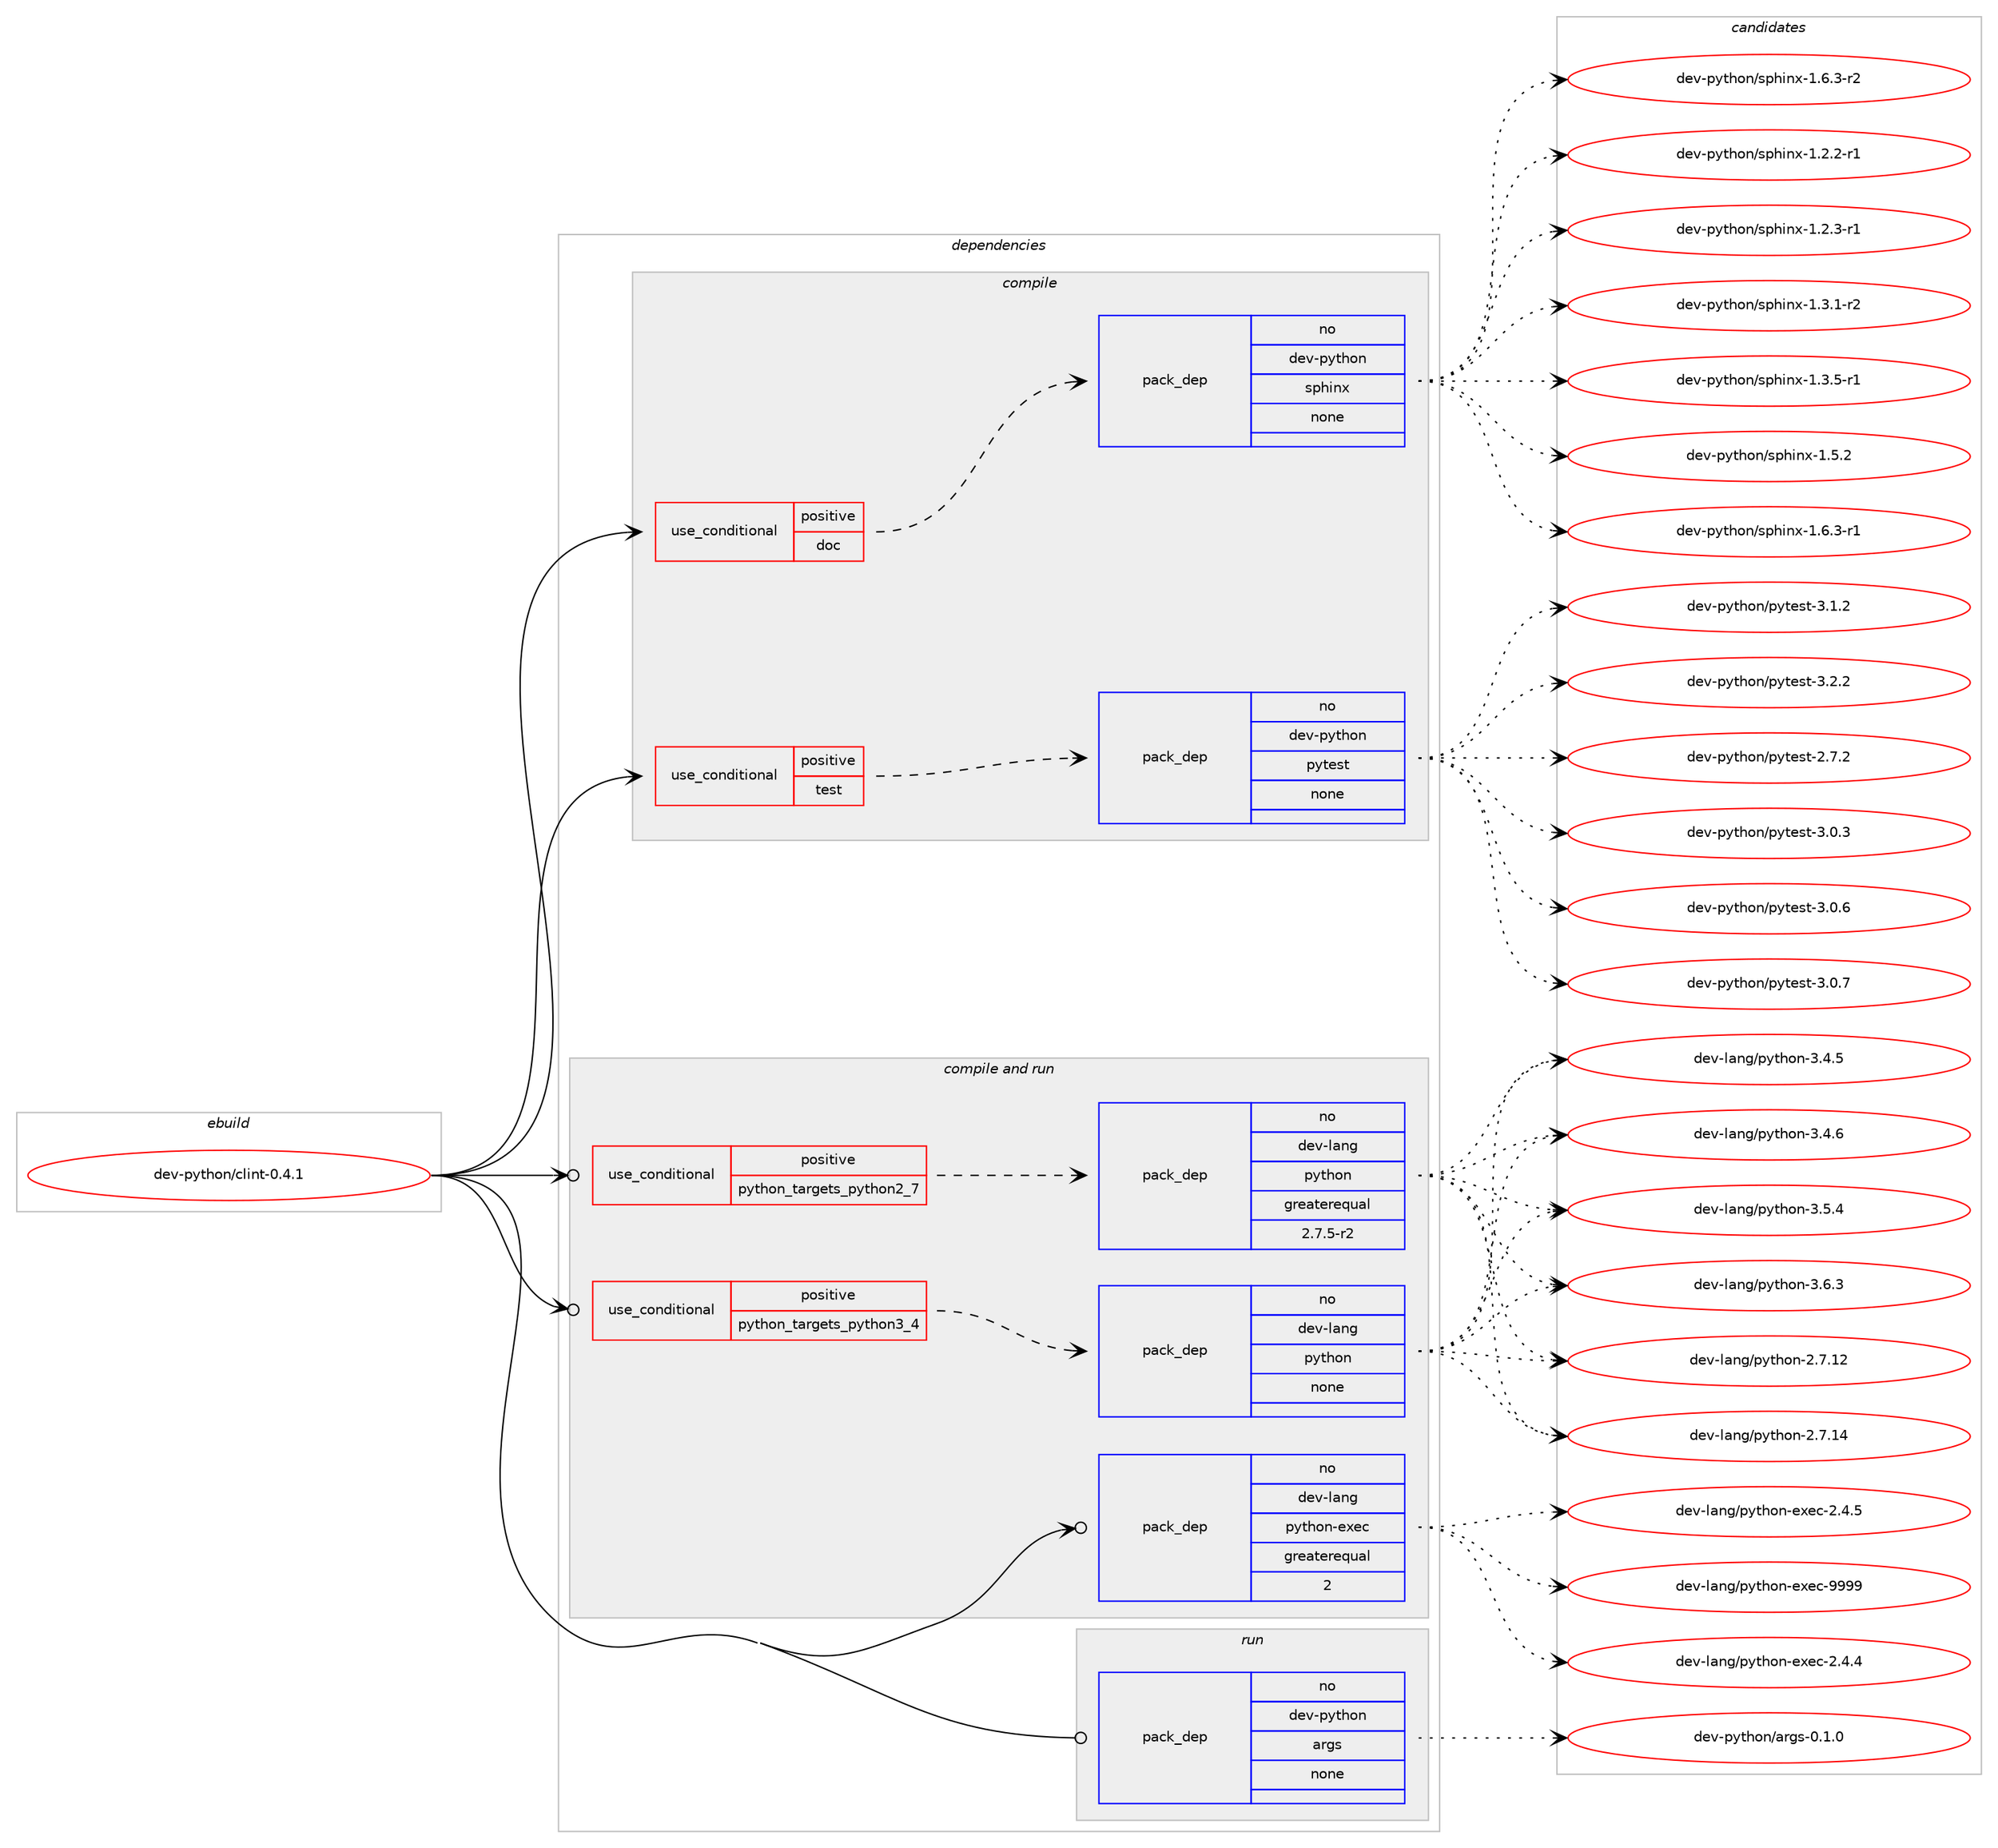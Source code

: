 digraph prolog {

# *************
# Graph options
# *************

newrank=true;
concentrate=true;
compound=true;
graph [rankdir=LR,fontname=Helvetica,fontsize=10,ranksep=1.5];#, ranksep=2.5, nodesep=0.2];
edge  [arrowhead=vee];
node  [fontname=Helvetica,fontsize=10];

# **********
# The ebuild
# **********

subgraph cluster_leftcol {
color=gray;
rank=same;
label=<<i>ebuild</i>>;
id [label="dev-python/clint-0.4.1", color=red, width=4, href="../dev-python/clint-0.4.1.svg"];
}

# ****************
# The dependencies
# ****************

subgraph cluster_midcol {
color=gray;
label=<<i>dependencies</i>>;
subgraph cluster_compile {
fillcolor="#eeeeee";
style=filled;
label=<<i>compile</i>>;
subgraph cond30773 {
dependency151033 [label=<<TABLE BORDER="0" CELLBORDER="1" CELLSPACING="0" CELLPADDING="4"><TR><TD ROWSPAN="3" CELLPADDING="10">use_conditional</TD></TR><TR><TD>positive</TD></TR><TR><TD>doc</TD></TR></TABLE>>, shape=none, color=red];
subgraph pack116434 {
dependency151034 [label=<<TABLE BORDER="0" CELLBORDER="1" CELLSPACING="0" CELLPADDING="4" WIDTH="220"><TR><TD ROWSPAN="6" CELLPADDING="30">pack_dep</TD></TR><TR><TD WIDTH="110">no</TD></TR><TR><TD>dev-python</TD></TR><TR><TD>sphinx</TD></TR><TR><TD>none</TD></TR><TR><TD></TD></TR></TABLE>>, shape=none, color=blue];
}
dependency151033:e -> dependency151034:w [weight=20,style="dashed",arrowhead="vee"];
}
id:e -> dependency151033:w [weight=20,style="solid",arrowhead="vee"];
subgraph cond30774 {
dependency151035 [label=<<TABLE BORDER="0" CELLBORDER="1" CELLSPACING="0" CELLPADDING="4"><TR><TD ROWSPAN="3" CELLPADDING="10">use_conditional</TD></TR><TR><TD>positive</TD></TR><TR><TD>test</TD></TR></TABLE>>, shape=none, color=red];
subgraph pack116435 {
dependency151036 [label=<<TABLE BORDER="0" CELLBORDER="1" CELLSPACING="0" CELLPADDING="4" WIDTH="220"><TR><TD ROWSPAN="6" CELLPADDING="30">pack_dep</TD></TR><TR><TD WIDTH="110">no</TD></TR><TR><TD>dev-python</TD></TR><TR><TD>pytest</TD></TR><TR><TD>none</TD></TR><TR><TD></TD></TR></TABLE>>, shape=none, color=blue];
}
dependency151035:e -> dependency151036:w [weight=20,style="dashed",arrowhead="vee"];
}
id:e -> dependency151035:w [weight=20,style="solid",arrowhead="vee"];
}
subgraph cluster_compileandrun {
fillcolor="#eeeeee";
style=filled;
label=<<i>compile and run</i>>;
subgraph cond30775 {
dependency151037 [label=<<TABLE BORDER="0" CELLBORDER="1" CELLSPACING="0" CELLPADDING="4"><TR><TD ROWSPAN="3" CELLPADDING="10">use_conditional</TD></TR><TR><TD>positive</TD></TR><TR><TD>python_targets_python2_7</TD></TR></TABLE>>, shape=none, color=red];
subgraph pack116436 {
dependency151038 [label=<<TABLE BORDER="0" CELLBORDER="1" CELLSPACING="0" CELLPADDING="4" WIDTH="220"><TR><TD ROWSPAN="6" CELLPADDING="30">pack_dep</TD></TR><TR><TD WIDTH="110">no</TD></TR><TR><TD>dev-lang</TD></TR><TR><TD>python</TD></TR><TR><TD>greaterequal</TD></TR><TR><TD>2.7.5-r2</TD></TR></TABLE>>, shape=none, color=blue];
}
dependency151037:e -> dependency151038:w [weight=20,style="dashed",arrowhead="vee"];
}
id:e -> dependency151037:w [weight=20,style="solid",arrowhead="odotvee"];
subgraph cond30776 {
dependency151039 [label=<<TABLE BORDER="0" CELLBORDER="1" CELLSPACING="0" CELLPADDING="4"><TR><TD ROWSPAN="3" CELLPADDING="10">use_conditional</TD></TR><TR><TD>positive</TD></TR><TR><TD>python_targets_python3_4</TD></TR></TABLE>>, shape=none, color=red];
subgraph pack116437 {
dependency151040 [label=<<TABLE BORDER="0" CELLBORDER="1" CELLSPACING="0" CELLPADDING="4" WIDTH="220"><TR><TD ROWSPAN="6" CELLPADDING="30">pack_dep</TD></TR><TR><TD WIDTH="110">no</TD></TR><TR><TD>dev-lang</TD></TR><TR><TD>python</TD></TR><TR><TD>none</TD></TR><TR><TD></TD></TR></TABLE>>, shape=none, color=blue];
}
dependency151039:e -> dependency151040:w [weight=20,style="dashed",arrowhead="vee"];
}
id:e -> dependency151039:w [weight=20,style="solid",arrowhead="odotvee"];
subgraph pack116438 {
dependency151041 [label=<<TABLE BORDER="0" CELLBORDER="1" CELLSPACING="0" CELLPADDING="4" WIDTH="220"><TR><TD ROWSPAN="6" CELLPADDING="30">pack_dep</TD></TR><TR><TD WIDTH="110">no</TD></TR><TR><TD>dev-lang</TD></TR><TR><TD>python-exec</TD></TR><TR><TD>greaterequal</TD></TR><TR><TD>2</TD></TR></TABLE>>, shape=none, color=blue];
}
id:e -> dependency151041:w [weight=20,style="solid",arrowhead="odotvee"];
}
subgraph cluster_run {
fillcolor="#eeeeee";
style=filled;
label=<<i>run</i>>;
subgraph pack116439 {
dependency151042 [label=<<TABLE BORDER="0" CELLBORDER="1" CELLSPACING="0" CELLPADDING="4" WIDTH="220"><TR><TD ROWSPAN="6" CELLPADDING="30">pack_dep</TD></TR><TR><TD WIDTH="110">no</TD></TR><TR><TD>dev-python</TD></TR><TR><TD>args</TD></TR><TR><TD>none</TD></TR><TR><TD></TD></TR></TABLE>>, shape=none, color=blue];
}
id:e -> dependency151042:w [weight=20,style="solid",arrowhead="odot"];
}
}

# **************
# The candidates
# **************

subgraph cluster_choices {
rank=same;
color=gray;
label=<<i>candidates</i>>;

subgraph choice116434 {
color=black;
nodesep=1;
choice10010111845112121116104111110471151121041051101204549465046504511449 [label="dev-python/sphinx-1.2.2-r1", color=red, width=4,href="../dev-python/sphinx-1.2.2-r1.svg"];
choice10010111845112121116104111110471151121041051101204549465046514511449 [label="dev-python/sphinx-1.2.3-r1", color=red, width=4,href="../dev-python/sphinx-1.2.3-r1.svg"];
choice10010111845112121116104111110471151121041051101204549465146494511450 [label="dev-python/sphinx-1.3.1-r2", color=red, width=4,href="../dev-python/sphinx-1.3.1-r2.svg"];
choice10010111845112121116104111110471151121041051101204549465146534511449 [label="dev-python/sphinx-1.3.5-r1", color=red, width=4,href="../dev-python/sphinx-1.3.5-r1.svg"];
choice1001011184511212111610411111047115112104105110120454946534650 [label="dev-python/sphinx-1.5.2", color=red, width=4,href="../dev-python/sphinx-1.5.2.svg"];
choice10010111845112121116104111110471151121041051101204549465446514511449 [label="dev-python/sphinx-1.6.3-r1", color=red, width=4,href="../dev-python/sphinx-1.6.3-r1.svg"];
choice10010111845112121116104111110471151121041051101204549465446514511450 [label="dev-python/sphinx-1.6.3-r2", color=red, width=4,href="../dev-python/sphinx-1.6.3-r2.svg"];
dependency151034:e -> choice10010111845112121116104111110471151121041051101204549465046504511449:w [style=dotted,weight="100"];
dependency151034:e -> choice10010111845112121116104111110471151121041051101204549465046514511449:w [style=dotted,weight="100"];
dependency151034:e -> choice10010111845112121116104111110471151121041051101204549465146494511450:w [style=dotted,weight="100"];
dependency151034:e -> choice10010111845112121116104111110471151121041051101204549465146534511449:w [style=dotted,weight="100"];
dependency151034:e -> choice1001011184511212111610411111047115112104105110120454946534650:w [style=dotted,weight="100"];
dependency151034:e -> choice10010111845112121116104111110471151121041051101204549465446514511449:w [style=dotted,weight="100"];
dependency151034:e -> choice10010111845112121116104111110471151121041051101204549465446514511450:w [style=dotted,weight="100"];
}
subgraph choice116435 {
color=black;
nodesep=1;
choice1001011184511212111610411111047112121116101115116455046554650 [label="dev-python/pytest-2.7.2", color=red, width=4,href="../dev-python/pytest-2.7.2.svg"];
choice1001011184511212111610411111047112121116101115116455146484651 [label="dev-python/pytest-3.0.3", color=red, width=4,href="../dev-python/pytest-3.0.3.svg"];
choice1001011184511212111610411111047112121116101115116455146484654 [label="dev-python/pytest-3.0.6", color=red, width=4,href="../dev-python/pytest-3.0.6.svg"];
choice1001011184511212111610411111047112121116101115116455146484655 [label="dev-python/pytest-3.0.7", color=red, width=4,href="../dev-python/pytest-3.0.7.svg"];
choice1001011184511212111610411111047112121116101115116455146494650 [label="dev-python/pytest-3.1.2", color=red, width=4,href="../dev-python/pytest-3.1.2.svg"];
choice1001011184511212111610411111047112121116101115116455146504650 [label="dev-python/pytest-3.2.2", color=red, width=4,href="../dev-python/pytest-3.2.2.svg"];
dependency151036:e -> choice1001011184511212111610411111047112121116101115116455046554650:w [style=dotted,weight="100"];
dependency151036:e -> choice1001011184511212111610411111047112121116101115116455146484651:w [style=dotted,weight="100"];
dependency151036:e -> choice1001011184511212111610411111047112121116101115116455146484654:w [style=dotted,weight="100"];
dependency151036:e -> choice1001011184511212111610411111047112121116101115116455146484655:w [style=dotted,weight="100"];
dependency151036:e -> choice1001011184511212111610411111047112121116101115116455146494650:w [style=dotted,weight="100"];
dependency151036:e -> choice1001011184511212111610411111047112121116101115116455146504650:w [style=dotted,weight="100"];
}
subgraph choice116436 {
color=black;
nodesep=1;
choice10010111845108971101034711212111610411111045504655464950 [label="dev-lang/python-2.7.12", color=red, width=4,href="../dev-lang/python-2.7.12.svg"];
choice10010111845108971101034711212111610411111045504655464952 [label="dev-lang/python-2.7.14", color=red, width=4,href="../dev-lang/python-2.7.14.svg"];
choice100101118451089711010347112121116104111110455146524653 [label="dev-lang/python-3.4.5", color=red, width=4,href="../dev-lang/python-3.4.5.svg"];
choice100101118451089711010347112121116104111110455146524654 [label="dev-lang/python-3.4.6", color=red, width=4,href="../dev-lang/python-3.4.6.svg"];
choice100101118451089711010347112121116104111110455146534652 [label="dev-lang/python-3.5.4", color=red, width=4,href="../dev-lang/python-3.5.4.svg"];
choice100101118451089711010347112121116104111110455146544651 [label="dev-lang/python-3.6.3", color=red, width=4,href="../dev-lang/python-3.6.3.svg"];
dependency151038:e -> choice10010111845108971101034711212111610411111045504655464950:w [style=dotted,weight="100"];
dependency151038:e -> choice10010111845108971101034711212111610411111045504655464952:w [style=dotted,weight="100"];
dependency151038:e -> choice100101118451089711010347112121116104111110455146524653:w [style=dotted,weight="100"];
dependency151038:e -> choice100101118451089711010347112121116104111110455146524654:w [style=dotted,weight="100"];
dependency151038:e -> choice100101118451089711010347112121116104111110455146534652:w [style=dotted,weight="100"];
dependency151038:e -> choice100101118451089711010347112121116104111110455146544651:w [style=dotted,weight="100"];
}
subgraph choice116437 {
color=black;
nodesep=1;
choice10010111845108971101034711212111610411111045504655464950 [label="dev-lang/python-2.7.12", color=red, width=4,href="../dev-lang/python-2.7.12.svg"];
choice10010111845108971101034711212111610411111045504655464952 [label="dev-lang/python-2.7.14", color=red, width=4,href="../dev-lang/python-2.7.14.svg"];
choice100101118451089711010347112121116104111110455146524653 [label="dev-lang/python-3.4.5", color=red, width=4,href="../dev-lang/python-3.4.5.svg"];
choice100101118451089711010347112121116104111110455146524654 [label="dev-lang/python-3.4.6", color=red, width=4,href="../dev-lang/python-3.4.6.svg"];
choice100101118451089711010347112121116104111110455146534652 [label="dev-lang/python-3.5.4", color=red, width=4,href="../dev-lang/python-3.5.4.svg"];
choice100101118451089711010347112121116104111110455146544651 [label="dev-lang/python-3.6.3", color=red, width=4,href="../dev-lang/python-3.6.3.svg"];
dependency151040:e -> choice10010111845108971101034711212111610411111045504655464950:w [style=dotted,weight="100"];
dependency151040:e -> choice10010111845108971101034711212111610411111045504655464952:w [style=dotted,weight="100"];
dependency151040:e -> choice100101118451089711010347112121116104111110455146524653:w [style=dotted,weight="100"];
dependency151040:e -> choice100101118451089711010347112121116104111110455146524654:w [style=dotted,weight="100"];
dependency151040:e -> choice100101118451089711010347112121116104111110455146534652:w [style=dotted,weight="100"];
dependency151040:e -> choice100101118451089711010347112121116104111110455146544651:w [style=dotted,weight="100"];
}
subgraph choice116438 {
color=black;
nodesep=1;
choice1001011184510897110103471121211161041111104510112010199455046524652 [label="dev-lang/python-exec-2.4.4", color=red, width=4,href="../dev-lang/python-exec-2.4.4.svg"];
choice1001011184510897110103471121211161041111104510112010199455046524653 [label="dev-lang/python-exec-2.4.5", color=red, width=4,href="../dev-lang/python-exec-2.4.5.svg"];
choice10010111845108971101034711212111610411111045101120101994557575757 [label="dev-lang/python-exec-9999", color=red, width=4,href="../dev-lang/python-exec-9999.svg"];
dependency151041:e -> choice1001011184510897110103471121211161041111104510112010199455046524652:w [style=dotted,weight="100"];
dependency151041:e -> choice1001011184510897110103471121211161041111104510112010199455046524653:w [style=dotted,weight="100"];
dependency151041:e -> choice10010111845108971101034711212111610411111045101120101994557575757:w [style=dotted,weight="100"];
}
subgraph choice116439 {
color=black;
nodesep=1;
choice100101118451121211161041111104797114103115454846494648 [label="dev-python/args-0.1.0", color=red, width=4,href="../dev-python/args-0.1.0.svg"];
dependency151042:e -> choice100101118451121211161041111104797114103115454846494648:w [style=dotted,weight="100"];
}
}

}
